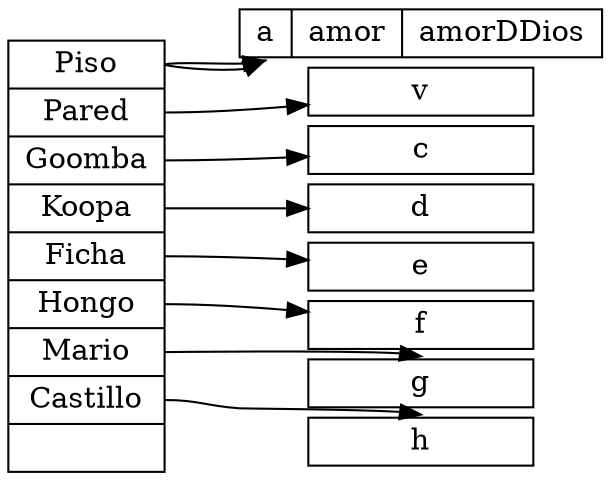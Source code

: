 digraph G {
nodesep=.05;
rankdir=LR;
 node [shape=record,width=.1,height=.1];

 node0 [label = "<f0> Piso|<f1> Pared|<f2>Goomba |<f3> Koopa|<f4> Ficha|<f5>Hongo |<f6>Mario |<f7>Castillo| ",height=2.5];
 node [width = 1.5];node1 [label = "{<n> a|amor|amorDDios}"];
node2 [label = "{<n> v}"];
node3 [label = "{<n> c}"];
node4 [label = "{<n> d}"];
node5 [label = "{<n> e}"];
node6 [label = "{<n> f}"];
node7 [label="{ g }"];
node8 [label="{ h }"];

node0:f0 -> node1:n;
 node0:f0 -> node1:n;
 node0:f1 -> node2:n;
 node0:f2 -> node3:n;
 node0:f3 -> node4:n;
 node0:f4 -> node5:n;
 node0:f5 -> node6:n;
 node0:f6 -> node7:n;
 node0:f7 -> node8:n;
}

